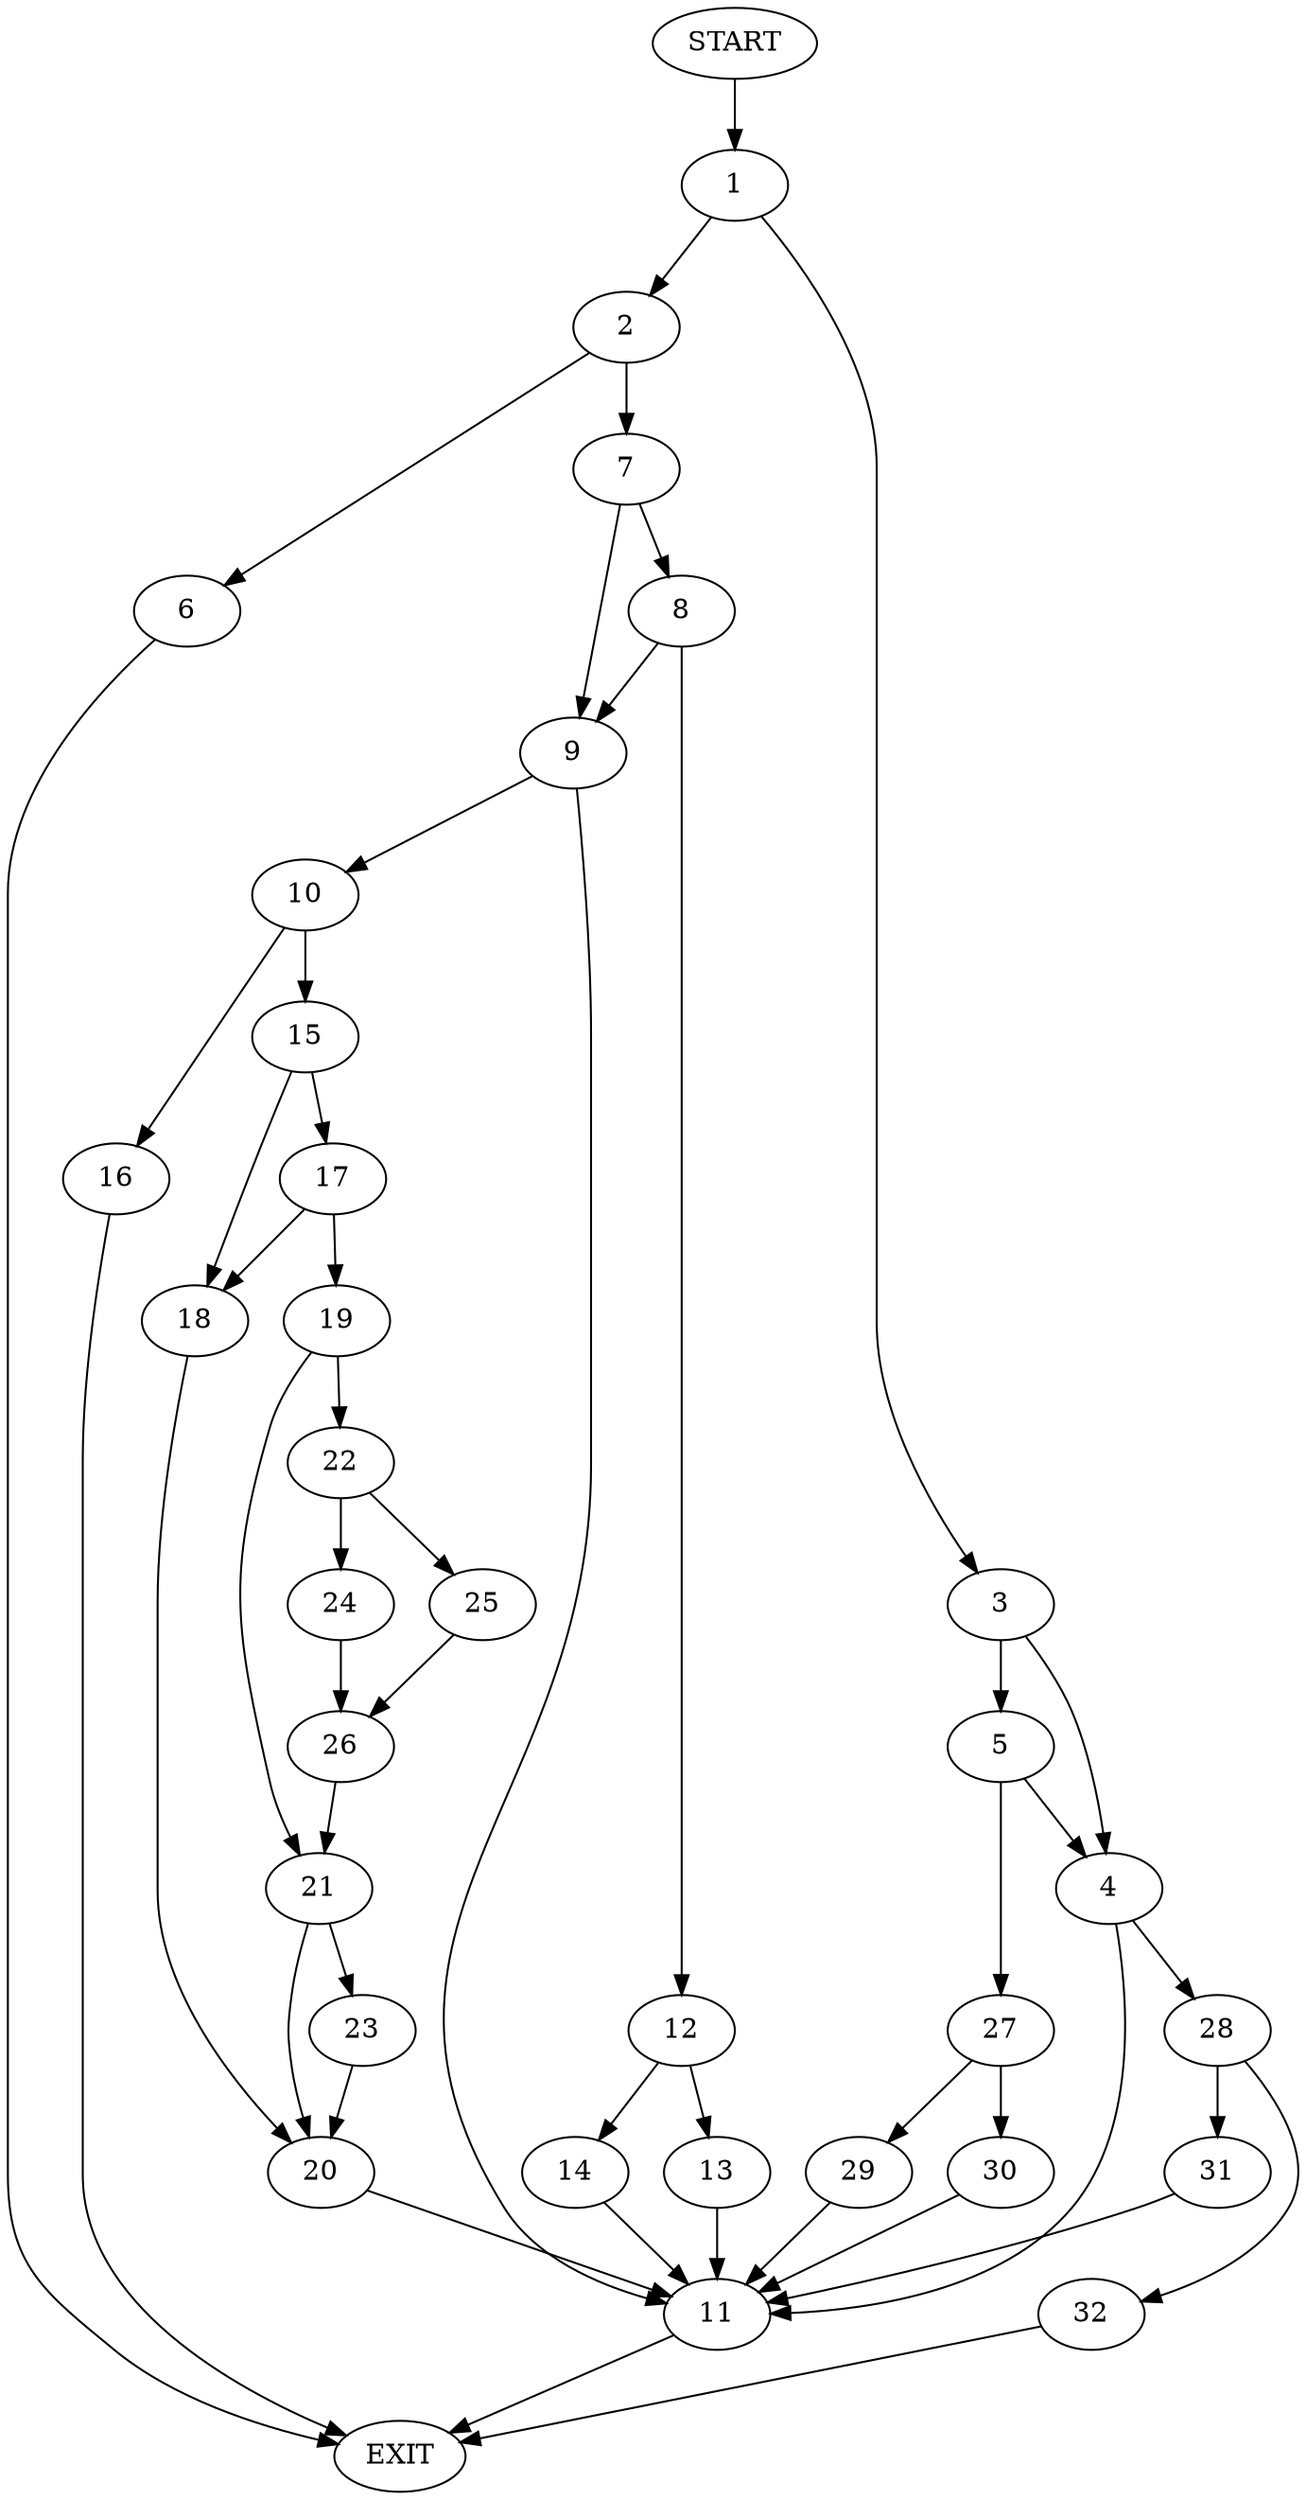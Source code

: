 digraph {
0 [label="START"]
33 [label="EXIT"]
0 -> 1
1 -> 2
1 -> 3
3 -> 4
3 -> 5
2 -> 6
2 -> 7
7 -> 8
7 -> 9
6 -> 33
9 -> 10
9 -> 11
8 -> 12
8 -> 9
12 -> 13
12 -> 14
14 -> 11
13 -> 11
11 -> 33
10 -> 15
10 -> 16
15 -> 17
15 -> 18
16 -> 33
17 -> 19
17 -> 18
18 -> 20
19 -> 21
19 -> 22
21 -> 20
21 -> 23
22 -> 24
22 -> 25
25 -> 26
24 -> 26
26 -> 21
20 -> 11
23 -> 20
5 -> 4
5 -> 27
4 -> 28
4 -> 11
27 -> 29
27 -> 30
29 -> 11
30 -> 11
28 -> 31
28 -> 32
31 -> 11
32 -> 33
}
